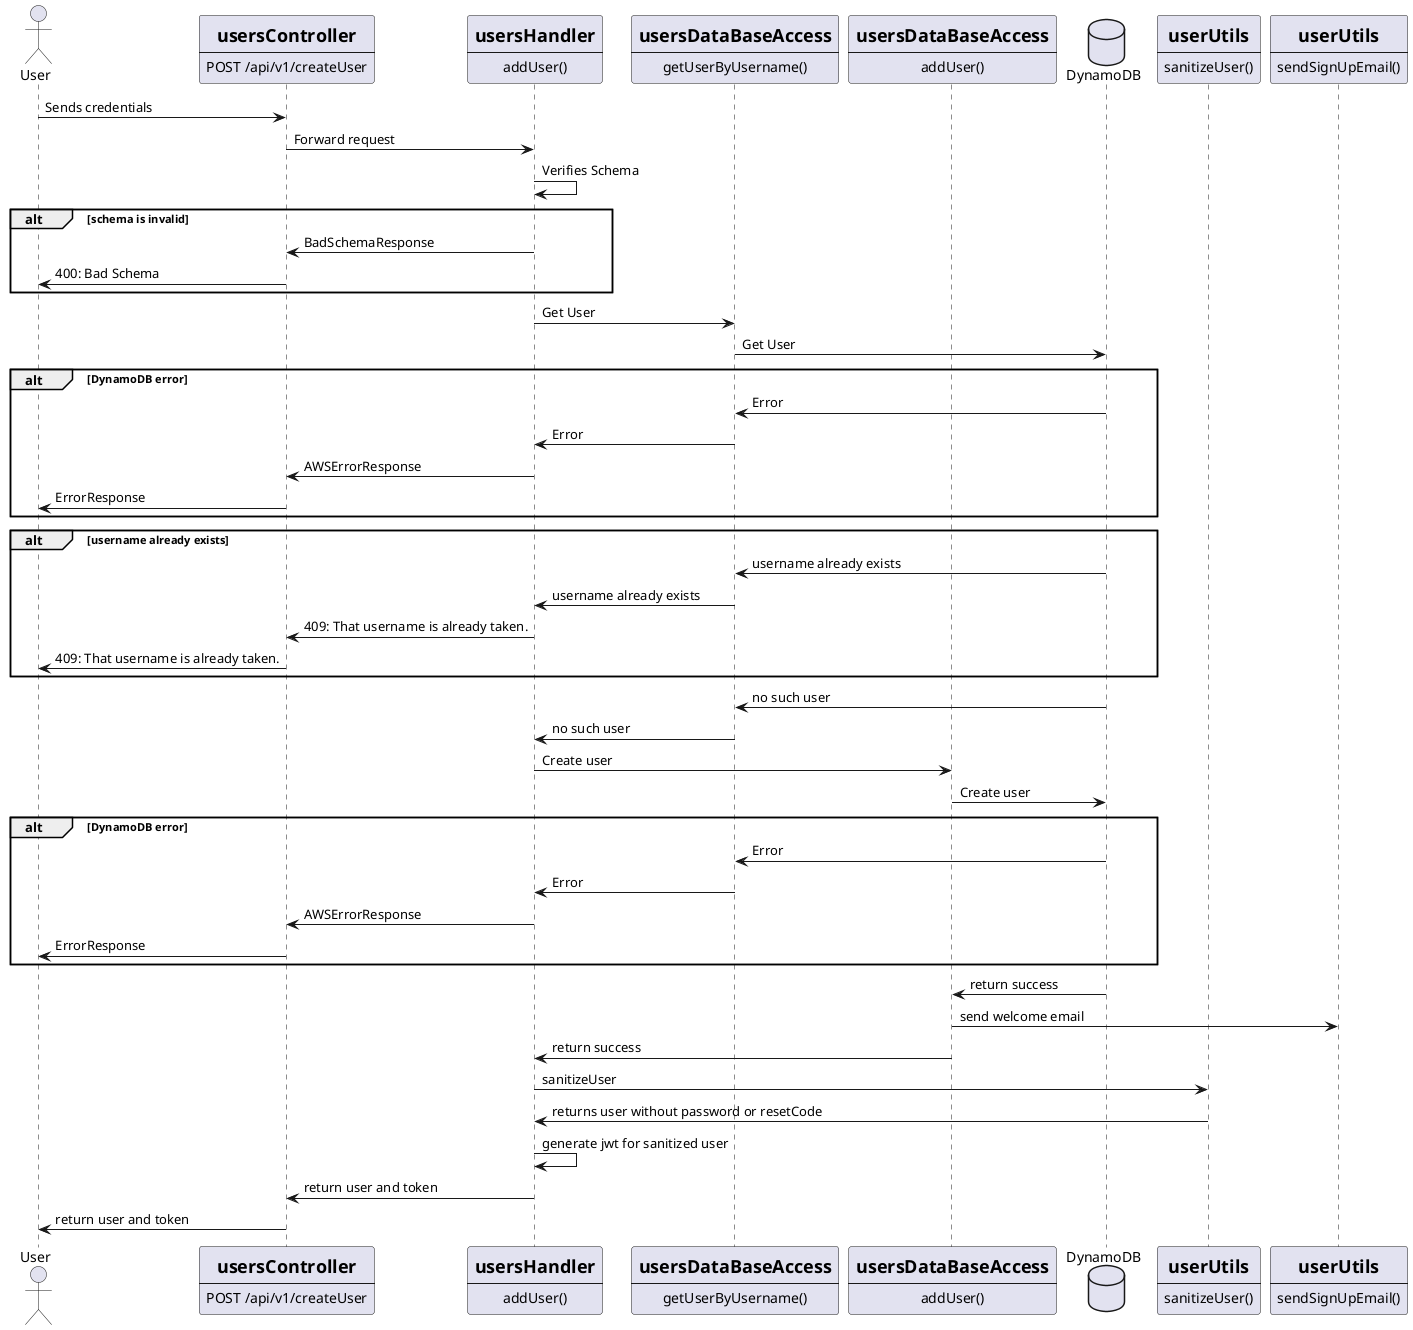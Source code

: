 @startuml
actor User
participant Endpoint[
    =usersController
    ----
    POST /api/v1/createUser
]
participant Handler.addUser[
    =usersHandler
    ----
    addUser()
]
participant DatabaseAccess[
    =usersDataBaseAccess
    ----
    getUserByUsername()
]
participant usersDataBaseAccess.addUser[
    =usersDataBaseAccess
    ----
    addUser()
]
database DynamoDB
participant UserUtils[
    =userUtils
    ----
    sanitizeUser()
]
participant emailer[
    =userUtils
    ----
    sendSignUpEmail()
]

User -> Endpoint: Sends credentials
Endpoint -> Handler.addUser: Forward request
Handler.addUser -> Handler.addUser: Verifies Schema

alt schema is invalid
Handler.addUser -> Endpoint: BadSchemaResponse
Endpoint -> User: 400: Bad Schema 
end

Handler.addUser -> DatabaseAccess: Get User
DatabaseAccess -> DynamoDB: Get User

alt DynamoDB error
DynamoDB -> DatabaseAccess: Error
DatabaseAccess -> Handler.addUser: Error
Handler.addUser -> Endpoint: AWSErrorResponse
Endpoint -> User: ErrorResponse
end

alt username already exists
DynamoDB -> DatabaseAccess: username already exists
DatabaseAccess -> Handler.addUser: username already exists
Handler.addUser -> Endpoint: 409: That username is already taken.
Endpoint -> User: 409: That username is already taken.
end

DynamoDB -> DatabaseAccess: no such user
DatabaseAccess -> Handler.addUser: no such user
Handler.addUser -> usersDataBaseAccess.addUser: Create user
usersDataBaseAccess.addUser -> DynamoDB: Create user

alt DynamoDB error
DynamoDB -> DatabaseAccess: Error
DatabaseAccess -> Handler.addUser: Error
Handler.addUser -> Endpoint: AWSErrorResponse
Endpoint -> User: ErrorResponse
end

DynamoDB -> usersDataBaseAccess.addUser: return success
usersDataBaseAccess.addUser -> emailer: send welcome email
usersDataBaseAccess.addUser -> Handler.addUser: return success
Handler.addUser -> UserUtils: sanitizeUser
UserUtils -> Handler.addUser: returns user without password or resetCode
Handler.addUser -> Handler.addUser: generate jwt for sanitized user
Handler.addUser -> Endpoint: return user and token
Endpoint -> User: return user and token
@enduml